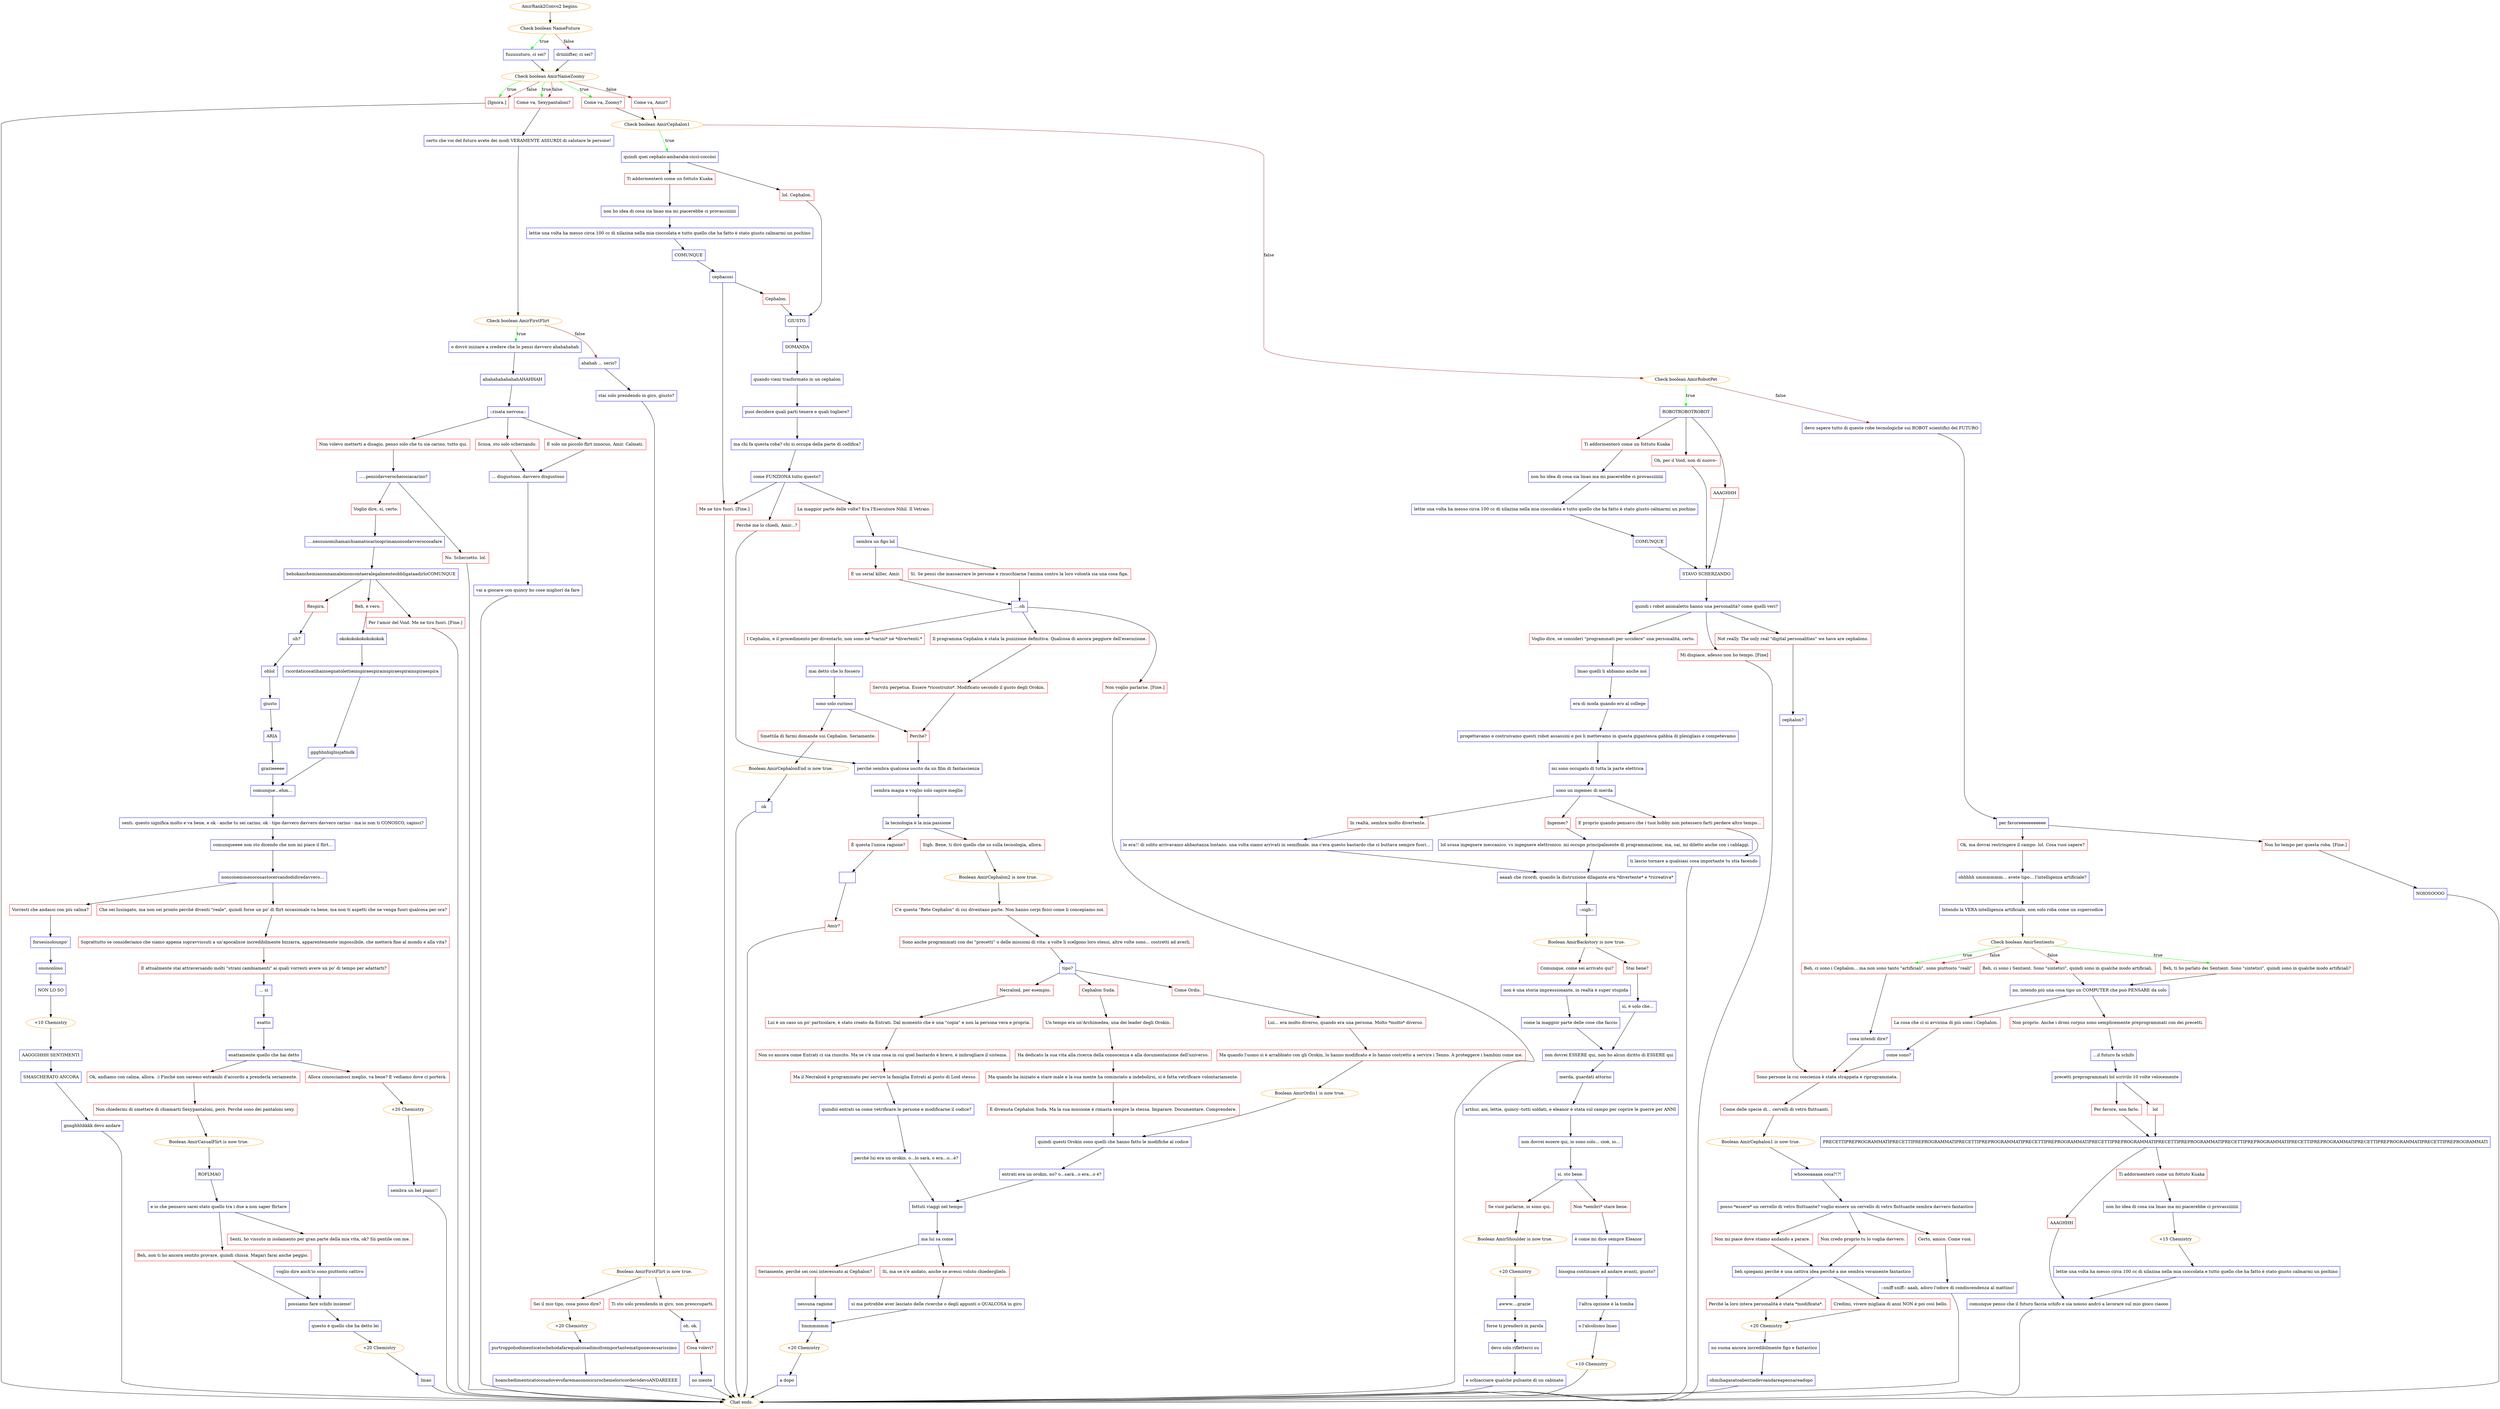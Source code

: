 digraph {
	"AmirRank2Convo2 begins." [color=orange];
		"AmirRank2Convo2 begins." -> j1555648941;
	j1555648941 [label="Check boolean NameFuture",color=orange];
		j1555648941 -> j1265584900 [label=true,color=green];
		j1555648941 -> j2772628076 [label=false,color=brown];
	j1265584900 [label="fuuuuuturo, ci sei?",shape=box,color=blue];
		j1265584900 -> j3096240527;
	j2772628076 [label="driiiiiifter, ci sei?",shape=box,color=blue];
		j2772628076 -> j3096240527;
	j3096240527 [label="Check boolean AmirNameZoomy",color=orange];
		j3096240527 -> j4060732423 [label=true,color=green];
		j3096240527 -> j728940357 [label=true,color=green];
		j3096240527 -> j756581035 [label=true,color=green];
		j3096240527 -> j4060732423 [label=false,color=brown];
		j3096240527 -> j728940357 [label=false,color=brown];
		j3096240527 -> j1547929128 [label=false,color=brown];
	j4060732423 [label="[Ignora.]",shape=box,color=red];
		j4060732423 -> "Chat ends.";
	j728940357 [label="Come va, Sexypantaloni?",shape=box,color=red];
		j728940357 -> j3722441018;
	j756581035 [label="Come va, Zoomy?",shape=box,color=red];
		j756581035 -> j87647369;
	j1547929128 [label="Come va, Amir?",shape=box,color=red];
		j1547929128 -> j87647369;
	"Chat ends." [color=orange];
	j3722441018 [label="certo che voi del futuro avete dei modi VERAMENTE ASSURDI di salutare le persone!",shape=box,color=blue];
		j3722441018 -> j1575820688;
	j87647369 [label="Check boolean AmirCephalon1",color=orange];
		j87647369 -> j1245415346 [label=true,color=green];
		j87647369 -> j1377197533 [label=false,color=brown];
	j1575820688 [label="Check boolean AmirFirstFlirt",color=orange];
		j1575820688 -> j1372143604 [label=true,color=green];
		j1575820688 -> j89628776 [label=false,color=brown];
	j1245415346 [label="quindi quei cephalo-ambarabà-ciccì-coccòsi",shape=box,color=blue];
		j1245415346 -> j1062467559;
		j1245415346 -> j2815783555;
	j1377197533 [label="Check boolean AmirRobotPet",color=orange];
		j1377197533 -> j3703662632 [label=true,color=green];
		j1377197533 -> j448060523 [label=false,color=brown];
	j1372143604 [label="o dovrò iniziare a credere che lo pensi davvero ahahahahah",shape=box,color=blue];
		j1372143604 -> j3085756106;
	j89628776 [label="ahahah ... serio?",shape=box,color=blue];
		j89628776 -> j1429783699;
	j1062467559 [label="lol. Cephalon.",shape=box,color=red];
		j1062467559 -> j337607401;
	j2815783555 [label="Ti addormenterò come un fottuto Kuaka",shape=box,color=red];
		j2815783555 -> j2288267718;
	j3703662632 [label="ROBOTROBOTROBOT",shape=box,color=blue];
		j3703662632 -> j2791826734;
		j3703662632 -> j138441596;
		j3703662632 -> j2777925284;
	j448060523 [label="devo sapere tutto di queste robe tecnologiche sui ROBOT scientifici del FUTURO",shape=box,color=blue];
		j448060523 -> j4032317697;
	j3085756106 [label="ahahahahahahahAHAHHAH",shape=box,color=blue];
		j3085756106 -> j1069839888;
	j1429783699 [label="stai solo prendendo in giro, giusto?",shape=box,color=blue];
		j1429783699 -> j1496595557;
	j337607401 [label="GIUSTO.",shape=box,color=blue];
		j337607401 -> j871043419;
	j2288267718 [label="non ho idea di cosa sia lmao ma mi piacerebbe ci provassiiiiiii",shape=box,color=blue];
		j2288267718 -> j215511706;
	j2791826734 [label="Oh, per il Void, non di nuovo--",shape=box,color=red];
		j2791826734 -> j1154815975;
	j138441596 [label="AAAGHHH",shape=box,color=red];
		j138441596 -> j1154815975;
	j2777925284 [label="Ti addormenterò come un fottuto Kuaka",shape=box,color=red];
		j2777925284 -> j1079601544;
	j4032317697 [label="per favoreeeeeeeeeee",shape=box,color=blue];
		j4032317697 -> j3813300198;
		j4032317697 -> j1760345068;
	j1069839888 [label="::risata nervosa::",shape=box,color=blue];
		j1069839888 -> j2658354111;
		j1069839888 -> j996634826;
		j1069839888 -> j4061248619;
	j1496595557 [label="Boolean AmirFirstFlirt is now true.",color=orange];
		j1496595557 -> j2474181340;
		j1496595557 -> j4206872982;
	j871043419 [label="DOMANDA",shape=box,color=blue];
		j871043419 -> j2477472650;
	j215511706 [label="lettie una volta ha messo circa 100 cc di xilazina nella mia cioccolata e tutto quello che ha fatto è stato giusto calmarmi un pochino",shape=box,color=blue];
		j215511706 -> j1586520297;
	j1154815975 [label="STAVO SCHERZANDO",shape=box,color=blue];
		j1154815975 -> j2308268234;
	j1079601544 [label="non ho idea di cosa sia lmao ma mi piacerebbe ci provassiiiiiii",shape=box,color=blue];
		j1079601544 -> j1123564825;
	j3813300198 [label="Non ho tempo per questa roba. [Fine.]",shape=box,color=red];
		j3813300198 -> j546574309;
	j1760345068 [label="Ok, ma dovrai restringere il campo. lol. Cosa vuoi sapere?",shape=box,color=red];
		j1760345068 -> j2454551888;
	j2658354111 [label="Non volevo metterti a disagio, penso solo che tu sia carino, tutto qui.",shape=box,color=red];
		j2658354111 -> j3423640261;
	j996634826 [label="Scusa, sto solo scherzando.",shape=box,color=red];
		j996634826 -> j1362956970;
	j4061248619 [label="È solo un piccolo flirt innocuo, Amir. Calmati.",shape=box,color=red];
		j4061248619 -> j1362956970;
	j2474181340 [label="Sei il mio tipo, cosa posso dire?",shape=box,color=red];
		j2474181340 -> j1909275440;
	j4206872982 [label="Ti sto solo prendendo in giro, non preoccuparti.",shape=box,color=red];
		j4206872982 -> j1773704643;
	j2477472650 [label="quando vieni trasformato in un cephalon",shape=box,color=blue];
		j2477472650 -> j2527682658;
	j1586520297 [label="COMUNQUE",shape=box,color=blue];
		j1586520297 -> j981205051;
	j2308268234 [label="quindi i robot animaletto hanno una personalità? come quelli veri?",shape=box,color=blue];
		j2308268234 -> j3460878600;
		j2308268234 -> j4016682787;
		j2308268234 -> j802221427;
	j1123564825 [label="lettie una volta ha messo circa 100 cc di xilazina nella mia cioccolata e tutto quello che ha fatto è stato giusto calmarmi un pochino",shape=box,color=blue];
		j1123564825 -> j2240619264;
	j546574309 [label="NOIOSOOOO",shape=box,color=blue];
		j546574309 -> "Chat ends.";
	j2454551888 [label="ohhhhh ummmmmm... avete tipo... l'intelligenza artificiale?",shape=box,color=blue];
		j2454551888 -> j4196276664;
	j3423640261 [label=".....pensidavverocheiosiacarino?",shape=box,color=blue];
		j3423640261 -> j1157347998;
		j3423640261 -> j421816997;
	j1362956970 [label="... disgustoso. davvero disgustoso",shape=box,color=blue];
		j1362956970 -> j113364216;
	j1909275440 [label="+20 Chemistry",color=orange];
		j1909275440 -> j1589218660;
	j1773704643 [label="oh. ok.",shape=box,color=blue];
		j1773704643 -> j1374721059;
	j2527682658 [label="puoi decidere quali parti tenere e quali togliere?",shape=box,color=blue];
		j2527682658 -> j1118270123;
	j981205051 [label="cephacosi",shape=box,color=blue];
		j981205051 -> j1734491341;
		j981205051 -> j1690678808;
	j3460878600 [label="Not really. The only real \"digital personalities\" we have are cephalons.",shape=box,color=red];
		j3460878600 -> j1417069960;
	j4016682787 [label="Voglio dire, se consideri \"programmati per uccidere\" una personalità, certo.",shape=box,color=red];
		j4016682787 -> j2976987636;
	j802221427 [label="Mi dispiace, adesso non ho tempo. [Fine]",shape=box,color=red];
		j802221427 -> "Chat ends.";
	j2240619264 [label="COMUNQUE",shape=box,color=blue];
		j2240619264 -> j1154815975;
	j4196276664 [label="Intendo la VERA intelligenza artificiale, non solo roba come un supercodice",shape=box,color=blue];
		j4196276664 -> j3361290284;
	j1157347998 [label="Voglio dire, sì, certo.",shape=box,color=red];
		j1157347998 -> j188688922;
	j421816997 [label="No. Scherzetto. lol.",shape=box,color=red];
		j421816997 -> "Chat ends.";
	j113364216 [label="vai a giocare con quincy ho cose migliori da fare",shape=box,color=blue];
		j113364216 -> "Chat ends.";
	j1589218660 [label="purtroppohodimenticatochehodafarequalcosadimoltoimportantematiponecessarissimo",shape=box,color=blue];
		j1589218660 -> j282703159;
	j1374721059 [label="Cosa volevi?",shape=box,color=red];
		j1374721059 -> j1996163817;
	j1118270123 [label="ma chi fa questa roba? chi si occupa della parte di codifica?",shape=box,color=blue];
		j1118270123 -> j572531252;
	j1734491341 [label="Cephalon.",shape=box,color=red];
		j1734491341 -> j337607401;
	j1690678808 [label="Me ne tiro fuori. [Fine.]",shape=box,color=red];
		j1690678808 -> "Chat ends.";
	j1417069960 [label="cephalon?",shape=box,color=blue];
		j1417069960 -> j1159607778;
	j2976987636 [label="lmao quelli li abbiamo anche noi",shape=box,color=blue];
		j2976987636 -> j397800456;
	j3361290284 [label="Check boolean AmirSentients",color=orange];
		j3361290284 -> j204704650 [label=true,color=green];
		j3361290284 -> j536446 [label=true,color=green];
		j3361290284 -> j3435133987 [label=false,color=brown];
		j3361290284 -> j536446 [label=false,color=brown];
	j188688922 [label="....nessunomihamaichiamatocarinoprimanonsodavverocosafare",shape=box,color=blue];
		j188688922 -> j4112541579;
	j282703159 [label="hoanchedimenticatocosadovevofaremasonosicurochemeloricorderòdevoANDAREEEE",shape=box,color=blue];
		j282703159 -> "Chat ends.";
	j1996163817 [label="no niente",shape=box,color=blue];
		j1996163817 -> "Chat ends.";
	j572531252 [label="come FUNZIONA tutto questo?",shape=box,color=blue];
		j572531252 -> j4106615416;
		j572531252 -> j2874336441;
		j572531252 -> j1690678808;
	j1159607778 [label="Sono persone la cui coscienza è stata strappata e riprogrammata.",shape=box,color=red];
		j1159607778 -> j2530521552;
	j397800456 [label="era di moda quando ero al college",shape=box,color=blue];
		j397800456 -> j618273054;
	j204704650 [label="Beh, ti ho parlato dei Sentient. Sono \"sintetici\", quindi sono in qualche modo artificiali?",shape=box,color=red];
		j204704650 -> j2475173011;
	j536446 [label="Beh, ci sono i Cephalon... ma non sono tanto \"artificiali\", sono piuttosto \"reali\"",shape=box,color=red];
		j536446 -> j665766322;
	j3435133987 [label="Beh, ci sono i Sentient. Sono \"sintetici\", quindi sono in qualche modo artificiali.",shape=box,color=red];
		j3435133987 -> j2475173011;
	j4112541579 [label="behokanchemianonnamaleinoncontaeralegalmenteobbligataadirloCOMUNQUE",shape=box,color=blue];
		j4112541579 -> j1867630499;
		j4112541579 -> j583161689;
		j4112541579 -> j2684841220;
	j4106615416 [label="La maggior parte delle volte? Era l'Esecutore Nihil. Il Vetraio.",shape=box,color=red];
		j4106615416 -> j3061240231;
	j2874336441 [label="Perché me lo chiedi, Amir...?",shape=box,color=red];
		j2874336441 -> j2066013562;
	j2530521552 [label="Come delle specie di... cervelli di vetro fluttuanti.",shape=box,color=red];
		j2530521552 -> j2971677213;
	j618273054 [label="progettavamo e costruivamo questi robot assassini e poi li mettevamo in questa gigantesca gabbia di plexiglass e competevamo",shape=box,color=blue];
		j618273054 -> j3971432342;
	j2475173011 [label="no, intendo più una cosa tipo un COMPUTER che può PENSARE da solo",shape=box,color=blue];
		j2475173011 -> j2211778001;
		j2475173011 -> j107983703;
	j665766322 [label="cosa intendi dire?",shape=box,color=blue];
		j665766322 -> j1159607778;
	j1867630499 [label="Respira.",shape=box,color=red];
		j1867630499 -> j2740194966;
	j583161689 [label="Beh, è vero.",shape=box,color=red];
		j583161689 -> j1137500183;
	j2684841220 [label="Per l'amor del Void. Me ne tiro fuori. [Fine.]",shape=box,color=red];
		j2684841220 -> "Chat ends.";
	j3061240231 [label="sembra un figo lol",shape=box,color=blue];
		j3061240231 -> j4103673762;
		j3061240231 -> j3539683261;
	j2066013562 [label="perché sembra qualcosa uscito da un film di fantascienza",shape=box,color=blue];
		j2066013562 -> j624693252;
	j2971677213 [label="Boolean AmirCephalon1 is now true.",color=orange];
		j2971677213 -> j664490044;
	j3971432342 [label="mi sono occupato di tutta la parte elettrica",shape=box,color=blue];
		j3971432342 -> j2667468998;
	j2211778001 [label="La cosa che ci si avvicina di più sono i Cephalon.",shape=box,color=red];
		j2211778001 -> j1747996548;
	j107983703 [label="Non proprio. Anche i droni corpus sono semplicemente preprogrammati con dei precetti.",shape=box,color=red];
		j107983703 -> j973621877;
	j2740194966 [label="uh?",shape=box,color=blue];
		j2740194966 -> j88730291;
	j1137500183 [label="okokokokokokokokok",shape=box,color=blue];
		j1137500183 -> j4132791025;
	j4103673762 [label="Sì. Se pensi che massacrare le persone e risucchiarne l'anima contro la loro volontà sia una cosa figa.",shape=box,color=red];
		j4103673762 -> j2794303847;
	j3539683261 [label="È un serial killer, Amir.",shape=box,color=red];
		j3539683261 -> j2794303847;
	j624693252 [label="sembra magia e voglio solo capire meglio",shape=box,color=blue];
		j624693252 -> j936124677;
	j664490044 [label="whooooaaaaa cosa?!?!",shape=box,color=blue];
		j664490044 -> j3881407981;
	j2667468998 [label="sono un ingemec di merda",shape=box,color=blue];
		j2667468998 -> j2392799631;
		j2667468998 -> j3761179342;
		j2667468998 -> j561224147;
	j1747996548 [label="come sono?",shape=box,color=blue];
		j1747996548 -> j1159607778;
	j973621877 [label="...il futuro fa schifo",shape=box,color=blue];
		j973621877 -> j736699031;
	j88730291 [label="ohlol",shape=box,color=blue];
		j88730291 -> j674704325;
	j4132791025 [label="ricordaticosatihainsegnatolettieinspiraespirainspiraespirainspiraespira",shape=box,color=blue];
		j4132791025 -> j17521637;
	j2794303847 [label="....oh",shape=box,color=blue];
		j2794303847 -> j2817819608;
		j2794303847 -> j1574486436;
		j2794303847 -> j2843090642;
	j936124677 [label="la tecnologia è la mia passione",shape=box,color=blue];
		j936124677 -> j3026750646;
		j936124677 -> j1090985972;
	j3881407981 [label="posso *essere* un cervello di vetro fluttuante? voglio essere un cervello di vetro fluttuante sembra davvero fantastico",shape=box,color=blue];
		j3881407981 -> j3950366976;
		j3881407981 -> j729537042;
		j3881407981 -> j3941271425;
	j2392799631 [label="Ingemec?",shape=box,color=red];
		j2392799631 -> j2631798728;
	j3761179342 [label="In realtà, sembra molto divertente.",shape=box,color=red];
		j3761179342 -> j3571678294;
	j561224147 [label="E proprio quando pensavo che i tuoi hobby non potessero farti perdere altro tempo...",shape=box,color=red];
		j561224147 -> j2943945821;
	j736699031 [label="precetti preprogrammati lol scrivilo 10 volte velocemente",shape=box,color=blue];
		j736699031 -> j4094404433;
		j736699031 -> j1352910325;
	j674704325 [label="giusto",shape=box,color=blue];
		j674704325 -> j1224737996;
	j17521637 [label="ggghhnhiglnsjafmdk",shape=box,color=blue];
		j17521637 -> j3894698046;
	j2817819608 [label="I Cephalon, e il procedimento per diventarlo, non sono né *carini* né *divertenti.*",shape=box,color=red];
		j2817819608 -> j247674462;
	j1574486436 [label="Non voglio parlarne. [Fine.]",shape=box,color=red];
		j1574486436 -> "Chat ends.";
	j2843090642 [label="Il programma Cephalon è stata la punizione definitiva. Qualcosa di ancora peggiore dell'esecuzione.",shape=box,color=red];
		j2843090642 -> j3188097281;
	j3026750646 [label="È questa l'unica ragione?",shape=box,color=red];
		j3026750646 -> j3956974090;
	j1090985972 [label="Sigh. Bene, ti dirò quello che so sulla tecnologia, allora.",shape=box,color=red];
		j1090985972 -> j702660585;
	j3950366976 [label="Non mi piace dove stiamo andando a parare.",shape=box,color=red];
		j3950366976 -> j187713999;
	j729537042 [label="Non credo proprio tu lo voglia davvero.",shape=box,color=red];
		j729537042 -> j187713999;
	j3941271425 [label="Certo, amico. Come vuoi.",shape=box,color=red];
		j3941271425 -> j814793253;
	j2631798728 [label="lol scusa ingegnere meccanico. vs ingegnere elettronico. mi occupo principalmente di programmazione, ma, sai, mi diletto anche con i cablaggi.",shape=box,color=blue];
		j2631798728 -> j3301547629;
	j3571678294 [label="lo era!! di solito arrivavamo abbastanza lontano. una volta siamo arrivati in semifinale. ma c'era questo bastardo che ci buttava sempre fuori...",shape=box,color=blue];
		j3571678294 -> j3301547629;
	j2943945821 [label="ti lascio tornare a qualsiasi cosa importante tu stia facendo",shape=box,color=blue];
		j2943945821 -> "Chat ends.";
	j4094404433 [label="lol",shape=box,color=red];
		j4094404433 -> j1979929336;
	j1352910325 [label="Per favore, non farlo.",shape=box,color=red];
		j1352910325 -> j1979929336;
	j1224737996 [label="ARIA",shape=box,color=blue];
		j1224737996 -> j3719949573;
	j3894698046 [label="comunque...ehm...",shape=box,color=blue];
		j3894698046 -> j4138947432;
	j247674462 [label="mai detto che lo fossero",shape=box,color=blue];
		j247674462 -> j240042002;
	j3188097281 [label="Servitù perpetua. Essere *ricostruito*. Modificato secondo il gusto degli Orokin.",shape=box,color=red];
		j3188097281 -> j967279124;
	j3956974090 [label="  ",shape=box,color=blue];
		j3956974090 -> j2228253618;
	j702660585 [label="Boolean AmirCephalon2 is now true.",color=orange];
		j702660585 -> j1282578566;
	j187713999 [label="beh spiegami perché è una cattiva idea perché a me sembra veramente fantastico",shape=box,color=blue];
		j187713999 -> j123792989;
		j187713999 -> j733885810;
	j814793253 [label="::sniff sniff:: aaah, adoro l'odore di condiscendenza al mattino!",shape=box,color=blue];
		j814793253 -> "Chat ends.";
	j3301547629 [label="aaaah che ricordi, quando la distruzione dilagante era *divertente* e *ricreativa*",shape=box,color=blue];
		j3301547629 -> j3495229671;
	j1979929336 [label="PRECETTIPREPROGRAMMATIPRECETTIPREPROGRAMMATIPRECETTIPREPROGRAMMATIPRECETTIPREPROGRAMMATIPRECETTIPREPROGRAMMATIPRECETTIPREPROGRAMMATIPRECETTIPREPROGRAMMATIPRECETTIPREPROGRAMMATIPRECETTIPREPROGRAMMATIPRECETTIPREPROGRAMMATI",shape=box,color=blue];
		j1979929336 -> j1874681927;
		j1979929336 -> j2217166135;
	j3719949573 [label="grazieeeee",shape=box,color=blue];
		j3719949573 -> j3894698046;
	j4138947432 [label="senti. questo significa molto e va bene, e ok - anche tu sei carino, ok - tipo davvero davvero davvero carino - ma io non ti CONOSCO, capisci?",shape=box,color=blue];
		j4138947432 -> j587651356;
	j240042002 [label="sono solo curioso",shape=box,color=blue];
		j240042002 -> j967279124;
		j240042002 -> j473375159;
	j967279124 [label="Perché?",shape=box,color=red];
		j967279124 -> j2066013562;
	j2228253618 [label="Amir?",shape=box,color=red];
		j2228253618 -> "Chat ends.";
	j1282578566 [label="C'è questa \"Rete Cephalon\" di cui diventano parte. Non hanno corpi fisici come li concepiamo noi.",shape=box,color=red];
		j1282578566 -> j3122781544;
	j123792989 [label="Perché la loro intera personalità è stata *modificata*.",shape=box,color=red];
		j123792989 -> j3232963518;
	j733885810 [label="Credimi, vivere migliaia di anni NON è poi così bello.",shape=box,color=red];
		j733885810 -> j3232963518;
	j3495229671 [label="::sigh::",shape=box,color=blue];
		j3495229671 -> j2341517216;
	j1874681927 [label="Ti addormenterò come un fottuto Kuaka",shape=box,color=red];
		j1874681927 -> j2277376037;
	j2217166135 [label="AAAGHHH",shape=box,color=red];
		j2217166135 -> j3834365828;
	j587651356 [label="comunqueeee non sto dicendo che non mi piace il flirt...",shape=box,color=blue];
		j587651356 -> j3358539338;
	j473375159 [label="Smettila di farmi domande sui Cephalon. Seriamente.",shape=box,color=red];
		j473375159 -> j1631207674;
	j3122781544 [label="Sono anche programmati con dei \"precetti\" o delle missioni di vita: a volte li scelgono loro stessi, altre volte sono... costretti ad averli.",shape=box,color=red];
		j3122781544 -> j1207939988;
	j3232963518 [label="+20 Chemistry",color=orange];
		j3232963518 -> j1947955233;
	j2341517216 [label="Boolean AmirBackstory is now true.",color=orange];
		j2341517216 -> j3400617095;
		j2341517216 -> j1986366258;
	j2277376037 [label="non ho idea di cosa sia lmao ma mi piacerebbe ci provassiiiiiii",shape=box,color=blue];
		j2277376037 -> j369378264;
	j3834365828 [label="comunque penso che il futuro faccia schifo e sia noioso andrò a lavorare sul mio gioco ciaooo",shape=box,color=blue];
		j3834365828 -> "Chat ends.";
	j3358539338 [label="nonsonemmenocosastocercandodidiredavvero...",shape=box,color=blue];
		j3358539338 -> j1711231020;
		j3358539338 -> j1985859537;
	j1631207674 [label="Boolean AmirCephalonEnd is now true.",color=orange];
		j1631207674 -> j2346536463;
	j1207939988 [label="tipo?",shape=box,color=blue];
		j1207939988 -> j1362609699;
		j1207939988 -> j1309737262;
		j1207939988 -> j2124538023;
	j1947955233 [label="no suona ancora incredibilmente figo e fantastico",shape=box,color=blue];
		j1947955233 -> j2943691136;
	j3400617095 [label="Stai bene?",shape=box,color=red];
		j3400617095 -> j3198926403;
	j1986366258 [label="Comunque, come sei arrivato qui?",shape=box,color=red];
		j1986366258 -> j673914273;
	j369378264 [label="+15 Chemistry",color=orange];
		j369378264 -> j1683832955;
	j1711231020 [label="Che sei lusingato, ma non sei pronto perché diventi \"reale\", quindi forse un po' di flirt occasionale va bene, ma non ti aspetti che ne venga fuori qualcosa per ora?",shape=box,color=red];
		j1711231020 -> j3606104507;
	j1985859537 [label="Vorresti che andassi con più calma?",shape=box,color=red];
		j1985859537 -> j956944127;
	j2346536463 [label="ok",shape=box,color=blue];
		j2346536463 -> "Chat ends.";
	j1362609699 [label="Come Ordis.",shape=box,color=red];
		j1362609699 -> j1333266529;
	j1309737262 [label="Cephalon Suda.",shape=box,color=red];
		j1309737262 -> j3965700141;
	j2124538023 [label="Necraloid, per esempio.",shape=box,color=red];
		j2124538023 -> j3566954731;
	j2943691136 [label="ohmihagasatoabestiadevoandareapensareadopo",shape=box,color=blue];
		j2943691136 -> "Chat ends.";
	j3198926403 [label="sì, è solo che...",shape=box,color=blue];
		j3198926403 -> j1285066912;
	j673914273 [label="non è una storia impressionante, in realtà è super stupida",shape=box,color=blue];
		j673914273 -> j1443845149;
	j1683832955 [label="lettie una volta ha messo circa 100 cc di xilazina nella mia cioccolata e tutto quello che ha fatto è stato giusto calmarmi un pochino",shape=box,color=blue];
		j1683832955 -> j3834365828;
	j3606104507 [label="Soprattutto se consideriamo che siamo appena sopravvissuti a un’apocalisse incredibilmente bizzarra, apparentemente impossibile, che metterà fine al mondo e alla vita?",shape=box,color=red];
		j3606104507 -> j2084725385;
	j956944127 [label="forsesìsolounpo'",shape=box,color=blue];
		j956944127 -> j1982614925;
	j1333266529 [label="Lui... era molto diverso, quando era una persona. Molto *molto* diverso.",shape=box,color=red];
		j1333266529 -> j476231139;
	j3965700141 [label="Un tempo era un'Archimedea, una dei leader degli Orokin.",shape=box,color=red];
		j3965700141 -> j1073114695;
	j3566954731 [label="Lui è un caso un po' particolare, è stato creato da Entrati. Dal momento che è una \"copia\" e non la persona vera e propria.",shape=box,color=red];
		j3566954731 -> j2660098791;
	j1285066912 [label="non dovrei ESSERE qui, non ho alcun diritto di ESSERE qui",shape=box,color=blue];
		j1285066912 -> j2832080230;
	j1443845149 [label="come la maggior parte delle cose che faccio",shape=box,color=blue];
		j1443845149 -> j1285066912;
	j2084725385 [label="E attualmente stai attraversando molti \"strani cambiamenti\" ai quali vorresti avere un po' di tempo per adattarti?",shape=box,color=red];
		j2084725385 -> j4181702567;
	j1982614925 [label="onononloso",shape=box,color=blue];
		j1982614925 -> j1795503865;
	j476231139 [label="Ma quando l'uomo si è arrabbiato con gli Orokin, lo hanno modificato e lo hanno costretto a servire i Tenno. A proteggere i bambini come me.",shape=box,color=red];
		j476231139 -> j249982720;
	j1073114695 [label="Ha dedicato la sua vita alla ricerca della conoscenza e alla documentazione dell'universo.",shape=box,color=red];
		j1073114695 -> j1941940891;
	j2660098791 [label="Non so ancora come Entrati ci sia riuscito. Ma se c'è una cosa in cui quel bastardo è bravo, è imbrogliare il sistema.",shape=box,color=red];
		j2660098791 -> j1466725312;
	j2832080230 [label="merda, guardati attorno",shape=box,color=blue];
		j2832080230 -> j872431534;
	j4181702567 [label="... sì",shape=box,color=blue];
		j4181702567 -> j3305338338;
	j1795503865 [label="NON LO SO",shape=box,color=blue];
		j1795503865 -> j2169676052;
	j249982720 [label="Boolean AmirOrdis1 is now true.",color=orange];
		j249982720 -> j3656891703;
	j1941940891 [label="Ma quando ha iniziato a stare male e la sua mente ha cominciato a indebolirsi, si è fatta vetrificare volontariamente.",shape=box,color=red];
		j1941940891 -> j3413134861;
	j1466725312 [label="Ma il Necraloid è programmato per servire la famiglia Entrati al posto di Loid stesso.",shape=box,color=red];
		j1466725312 -> j2392838332;
	j872431534 [label="arthur, aoi, lettie, quincy--tutti soldati, e eleanor è stata sul campo per coprire le guerre per ANNI",shape=box,color=blue];
		j872431534 -> j3458832555;
	j3305338338 [label="esatto",shape=box,color=blue];
		j3305338338 -> j443293620;
	j2169676052 [label="+10 Chemistry",color=orange];
		j2169676052 -> j4087696934;
	j3656891703 [label="quindi questi Orokin sono quelli che hanno fatto le modifiche al codice",shape=box,color=blue];
		j3656891703 -> j2342810656;
	j3413134861 [label="È divenuta Cephalon Suda. Ma la sua missione è rimasta sempre la stessa. Imparare. Documentare. Comprendere.",shape=box,color=red];
		j3413134861 -> j3656891703;
	j2392838332 [label="quindiii entrati sa come vetrificare le persone e modificarne il codice?",shape=box,color=blue];
		j2392838332 -> j2150713426;
	j3458832555 [label="non dovrei essere qui, io sono solo... cioè, io...",shape=box,color=blue];
		j3458832555 -> j439557413;
	j443293620 [label="esattamente quello che hai detto",shape=box,color=blue];
		j443293620 -> j646976177;
		j443293620 -> j3562988173;
	j4087696934 [label="AAGGGHHH SENTIMENTI",shape=box,color=blue];
		j4087696934 -> j3605750842;
	j2342810656 [label="entrati era un orokin, no? o...sarà...o era...o è?",shape=box,color=blue];
		j2342810656 -> j1923996844;
	j2150713426 [label="perché lui era un orokin. o...lo sarà, o era...o...è?",shape=box,color=blue];
		j2150713426 -> j1923996844;
	j439557413 [label="sì. sto bene.",shape=box,color=blue];
		j439557413 -> j1600211940;
		j439557413 -> j3770275216;
	j646976177 [label="Allora conosciamoci meglio, va bene? E vediamo dove ci porterà.",shape=box,color=red];
		j646976177 -> j1347367330;
	j3562988173 [label="Ok, andiamo con calma, allora. :) Finché non saremo entrambi d'accordo a prenderla seriamente.",shape=box,color=red];
		j3562988173 -> j511336767;
	j3605750842 [label="SMASCHERATO ANCORA",shape=box,color=blue];
		j3605750842 -> j1173182420;
	j1923996844 [label="fottuti viaggi nel tempo",shape=box,color=blue];
		j1923996844 -> j225581800;
	j1600211940 [label="Se vuoi parlarne, io sono qui.",shape=box,color=red];
		j1600211940 -> j788286449;
	j3770275216 [label="Non *sembri* stare bene.",shape=box,color=red];
		j3770275216 -> j590736365;
	j1347367330 [label="+20 Chemistry",color=orange];
		j1347367330 -> j1381929367;
	j511336767 [label="Non chiedermi di smettere di chiamarti Sexypantaloni, però. Perché sono dei pantaloni sexy.",shape=box,color=red];
		j511336767 -> j529169168;
	j1173182420 [label="gnnghhhkkkk devo andare",shape=box,color=blue];
		j1173182420 -> "Chat ends.";
	j225581800 [label="ma lui sa come",shape=box,color=blue];
		j225581800 -> j3667411486;
		j225581800 -> j2980196018;
	j788286449 [label="Boolean AmirShoulder is now true.",color=orange];
		j788286449 -> j150377909;
	j590736365 [label="è come mi dice sempre Eleanor",shape=box,color=blue];
		j590736365 -> j4196996565;
	j1381929367 [label="sembra un bel piano!!",shape=box,color=blue];
		j1381929367 -> "Chat ends.";
	j529169168 [label="Boolean AmirCasualFlirt is now true.",color=orange];
		j529169168 -> j1762367930;
	j3667411486 [label="Sì, ma se n'è andato, anche se avessi voluto chiederglielo.",shape=box,color=red];
		j3667411486 -> j1921417720;
	j2980196018 [label="Seriamente, perché sei così interessato ai Cephalon?",shape=box,color=red];
		j2980196018 -> j99855443;
	j150377909 [label="+20 Chemistry",color=orange];
		j150377909 -> j584584952;
	j4196996565 [label="bisogna continuare ad andare avanti, giusto?",shape=box,color=blue];
		j4196996565 -> j221452043;
	j1762367930 [label="ROFLMAO",shape=box,color=blue];
		j1762367930 -> j3826228672;
	j1921417720 [label="sì ma potrebbe aver lasciato delle ricerche o degli appunti o QUALCOSA in giro",shape=box,color=blue];
		j1921417720 -> j3107187062;
	j99855443 [label="nessuna ragione",shape=box,color=blue];
		j99855443 -> j3107187062;
	j584584952 [label="awww....grazie",shape=box,color=blue];
		j584584952 -> j2673068900;
	j221452043 [label="l'altra opzione è la tomba",shape=box,color=blue];
		j221452043 -> j1008858240;
	j3826228672 [label="e io che pensavo sarei stato quello tra i due a non saper flirtare",shape=box,color=blue];
		j3826228672 -> j440654045;
		j3826228672 -> j3485562868;
	j3107187062 [label="hmmmmmm",shape=box,color=blue];
		j3107187062 -> j1955429574;
	j2673068900 [label="forse ti prenderò in parola",shape=box,color=blue];
		j2673068900 -> j794071904;
	j1008858240 [label="o l'alcolismo lmao",shape=box,color=blue];
		j1008858240 -> j1933300832;
	j440654045 [label="Beh, non ti ho ancora sentito provare, quindi chissà. Magari farai anche peggio.",shape=box,color=red];
		j440654045 -> j1313493449;
	j3485562868 [label="Senti, ho vissuto in isolamento per gran parte della mia vita, ok? Sii gentile con me.",shape=box,color=red];
		j3485562868 -> j617299277;
	j1955429574 [label="+20 Chemistry",color=orange];
		j1955429574 -> j2167921962;
	j794071904 [label="devo solo rifletterci su",shape=box,color=blue];
		j794071904 -> j3195478201;
	j1933300832 [label="+10 Chemistry",color=orange];
		j1933300832 -> "Chat ends.";
	j1313493449 [label="possiamo fare schifo insieme!",shape=box,color=blue];
		j1313493449 -> j3741020420;
	j617299277 [label="voglio dire anch'io sono piuttosto cattivo",shape=box,color=blue];
		j617299277 -> j1313493449;
	j2167921962 [label="a dopo",shape=box,color=blue];
		j2167921962 -> "Chat ends.";
	j3195478201 [label="e schiacciare qualche pulsante di un cabinato",shape=box,color=blue];
		j3195478201 -> "Chat ends.";
	j3741020420 [label="questo è quello che ha detto lei",shape=box,color=blue];
		j3741020420 -> j2251546872;
	j2251546872 [label="+20 Chemistry",color=orange];
		j2251546872 -> j1868894267;
	j1868894267 [label="lmao",shape=box,color=blue];
		j1868894267 -> "Chat ends.";
}